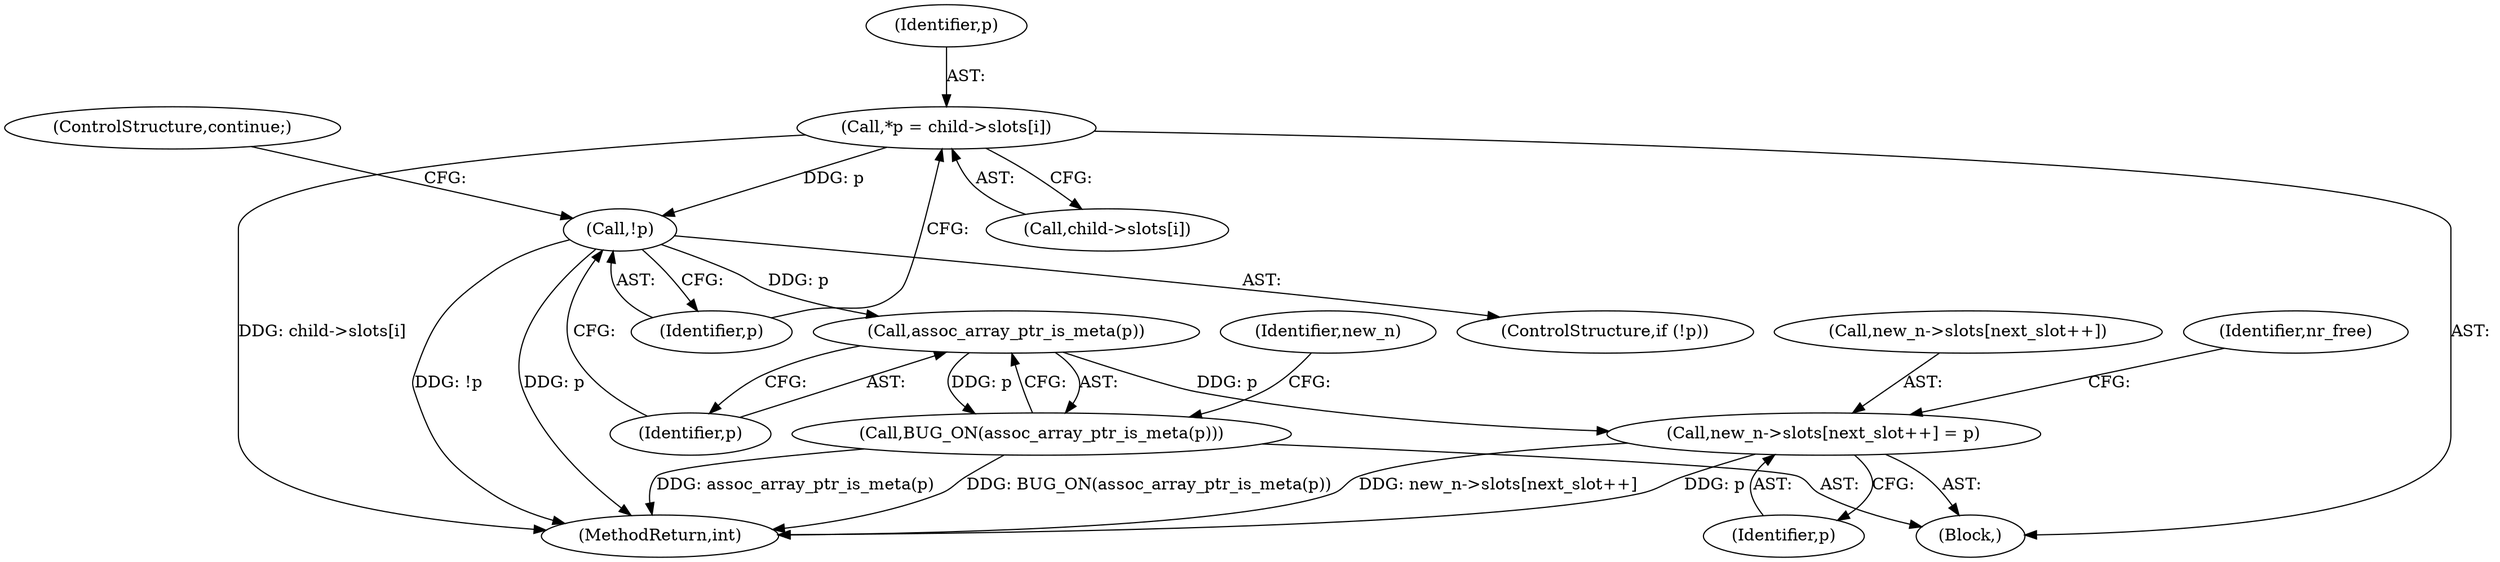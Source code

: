 digraph "0_linux_95389b08d93d5c06ec63ab49bd732b0069b7c35e@array" {
"1000523" [label="(Call,*p = child->slots[i])"];
"1000531" [label="(Call,!p)"];
"1000535" [label="(Call,assoc_array_ptr_is_meta(p))"];
"1000534" [label="(Call,BUG_ON(assoc_array_ptr_is_meta(p)))"];
"1000549" [label="(Call,new_n->slots[next_slot++] = p)"];
"1000882" [label="(MethodReturn,int)"];
"1000536" [label="(Identifier,p)"];
"1000535" [label="(Call,assoc_array_ptr_is_meta(p))"];
"1000549" [label="(Call,new_n->slots[next_slot++] = p)"];
"1000550" [label="(Call,new_n->slots[next_slot++])"];
"1000524" [label="(Identifier,p)"];
"1000534" [label="(Call,BUG_ON(assoc_array_ptr_is_meta(p)))"];
"1000521" [label="(Block,)"];
"1000530" [label="(ControlStructure,if (!p))"];
"1000556" [label="(Identifier,p)"];
"1000533" [label="(ControlStructure,continue;)"];
"1000523" [label="(Call,*p = child->slots[i])"];
"1000525" [label="(Call,child->slots[i])"];
"1000540" [label="(Identifier,new_n)"];
"1000558" [label="(Identifier,nr_free)"];
"1000532" [label="(Identifier,p)"];
"1000531" [label="(Call,!p)"];
"1000523" -> "1000521"  [label="AST: "];
"1000523" -> "1000525"  [label="CFG: "];
"1000524" -> "1000523"  [label="AST: "];
"1000525" -> "1000523"  [label="AST: "];
"1000532" -> "1000523"  [label="CFG: "];
"1000523" -> "1000882"  [label="DDG: child->slots[i]"];
"1000523" -> "1000531"  [label="DDG: p"];
"1000531" -> "1000530"  [label="AST: "];
"1000531" -> "1000532"  [label="CFG: "];
"1000532" -> "1000531"  [label="AST: "];
"1000533" -> "1000531"  [label="CFG: "];
"1000536" -> "1000531"  [label="CFG: "];
"1000531" -> "1000882"  [label="DDG: !p"];
"1000531" -> "1000882"  [label="DDG: p"];
"1000531" -> "1000535"  [label="DDG: p"];
"1000535" -> "1000534"  [label="AST: "];
"1000535" -> "1000536"  [label="CFG: "];
"1000536" -> "1000535"  [label="AST: "];
"1000534" -> "1000535"  [label="CFG: "];
"1000535" -> "1000534"  [label="DDG: p"];
"1000535" -> "1000549"  [label="DDG: p"];
"1000534" -> "1000521"  [label="AST: "];
"1000540" -> "1000534"  [label="CFG: "];
"1000534" -> "1000882"  [label="DDG: BUG_ON(assoc_array_ptr_is_meta(p))"];
"1000534" -> "1000882"  [label="DDG: assoc_array_ptr_is_meta(p)"];
"1000549" -> "1000521"  [label="AST: "];
"1000549" -> "1000556"  [label="CFG: "];
"1000550" -> "1000549"  [label="AST: "];
"1000556" -> "1000549"  [label="AST: "];
"1000558" -> "1000549"  [label="CFG: "];
"1000549" -> "1000882"  [label="DDG: new_n->slots[next_slot++]"];
"1000549" -> "1000882"  [label="DDG: p"];
}
